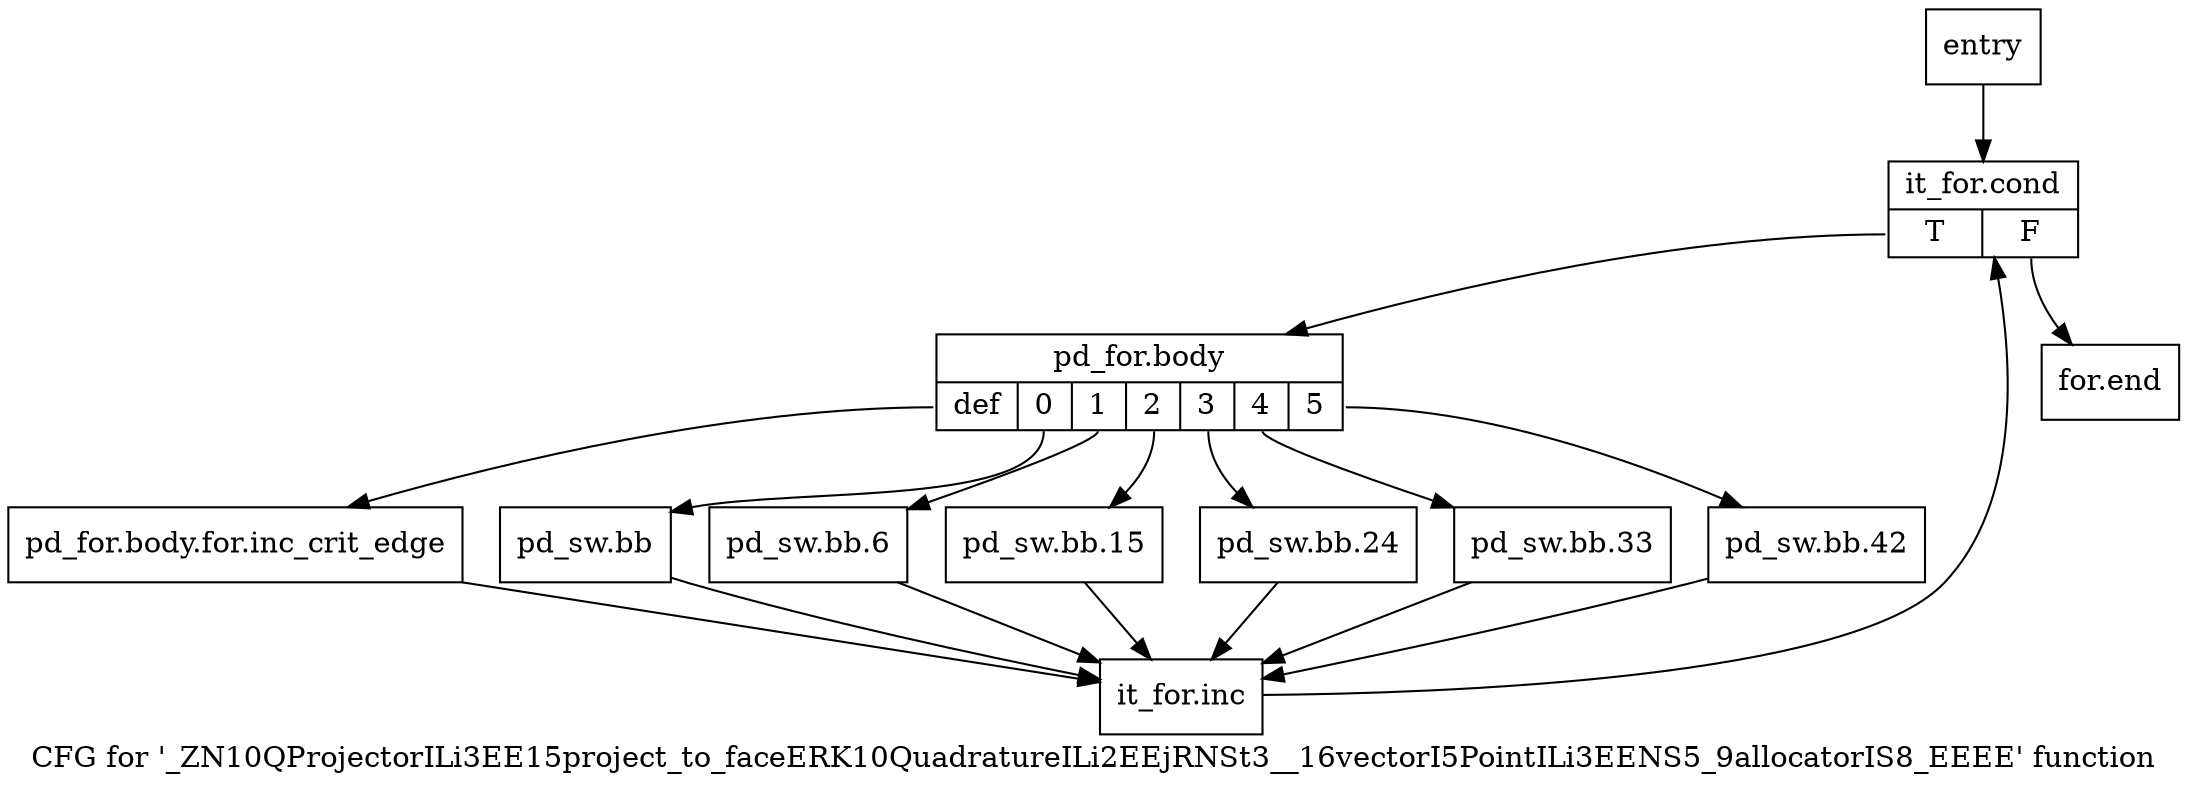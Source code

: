 digraph "CFG for '_ZN10QProjectorILi3EE15project_to_faceERK10QuadratureILi2EEjRNSt3__16vectorI5PointILi3EENS5_9allocatorIS8_EEEE' function" {
	label="CFG for '_ZN10QProjectorILi3EE15project_to_faceERK10QuadratureILi2EEjRNSt3__16vectorI5PointILi3EENS5_9allocatorIS8_EEEE' function";

	Node0x6e149d0 [shape=record,label="{entry}"];
	Node0x6e149d0 -> Node0x6e14a20;
	Node0x6e14a20 [shape=record,label="{it_for.cond|{<s0>T|<s1>F}}"];
	Node0x6e14a20:s0 -> Node0x6e14a70;
	Node0x6e14a20:s1 -> Node0x6e14d40;
	Node0x6e14a70 [shape=record,label="{pd_for.body|{<s0>def|<s1>0|<s2>1|<s3>2|<s4>3|<s5>4|<s6>5}}"];
	Node0x6e14a70:s0 -> Node0x6e14ac0;
	Node0x6e14a70:s1 -> Node0x6e14b10;
	Node0x6e14a70:s2 -> Node0x6e14b60;
	Node0x6e14a70:s3 -> Node0x6e14bb0;
	Node0x6e14a70:s4 -> Node0x6e14c00;
	Node0x6e14a70:s5 -> Node0x6e14c50;
	Node0x6e14a70:s6 -> Node0x6e14ca0;
	Node0x6e14ac0 [shape=record,label="{pd_for.body.for.inc_crit_edge}"];
	Node0x6e14ac0 -> Node0x6e14cf0;
	Node0x6e14b10 [shape=record,label="{pd_sw.bb}"];
	Node0x6e14b10 -> Node0x6e14cf0;
	Node0x6e14b60 [shape=record,label="{pd_sw.bb.6}"];
	Node0x6e14b60 -> Node0x6e14cf0;
	Node0x6e14bb0 [shape=record,label="{pd_sw.bb.15}"];
	Node0x6e14bb0 -> Node0x6e14cf0;
	Node0x6e14c00 [shape=record,label="{pd_sw.bb.24}"];
	Node0x6e14c00 -> Node0x6e14cf0;
	Node0x6e14c50 [shape=record,label="{pd_sw.bb.33}"];
	Node0x6e14c50 -> Node0x6e14cf0;
	Node0x6e14ca0 [shape=record,label="{pd_sw.bb.42}"];
	Node0x6e14ca0 -> Node0x6e14cf0;
	Node0x6e14cf0 [shape=record,label="{it_for.inc}"];
	Node0x6e14cf0 -> Node0x6e14a20;
	Node0x6e14d40 [shape=record,label="{for.end}"];
}
